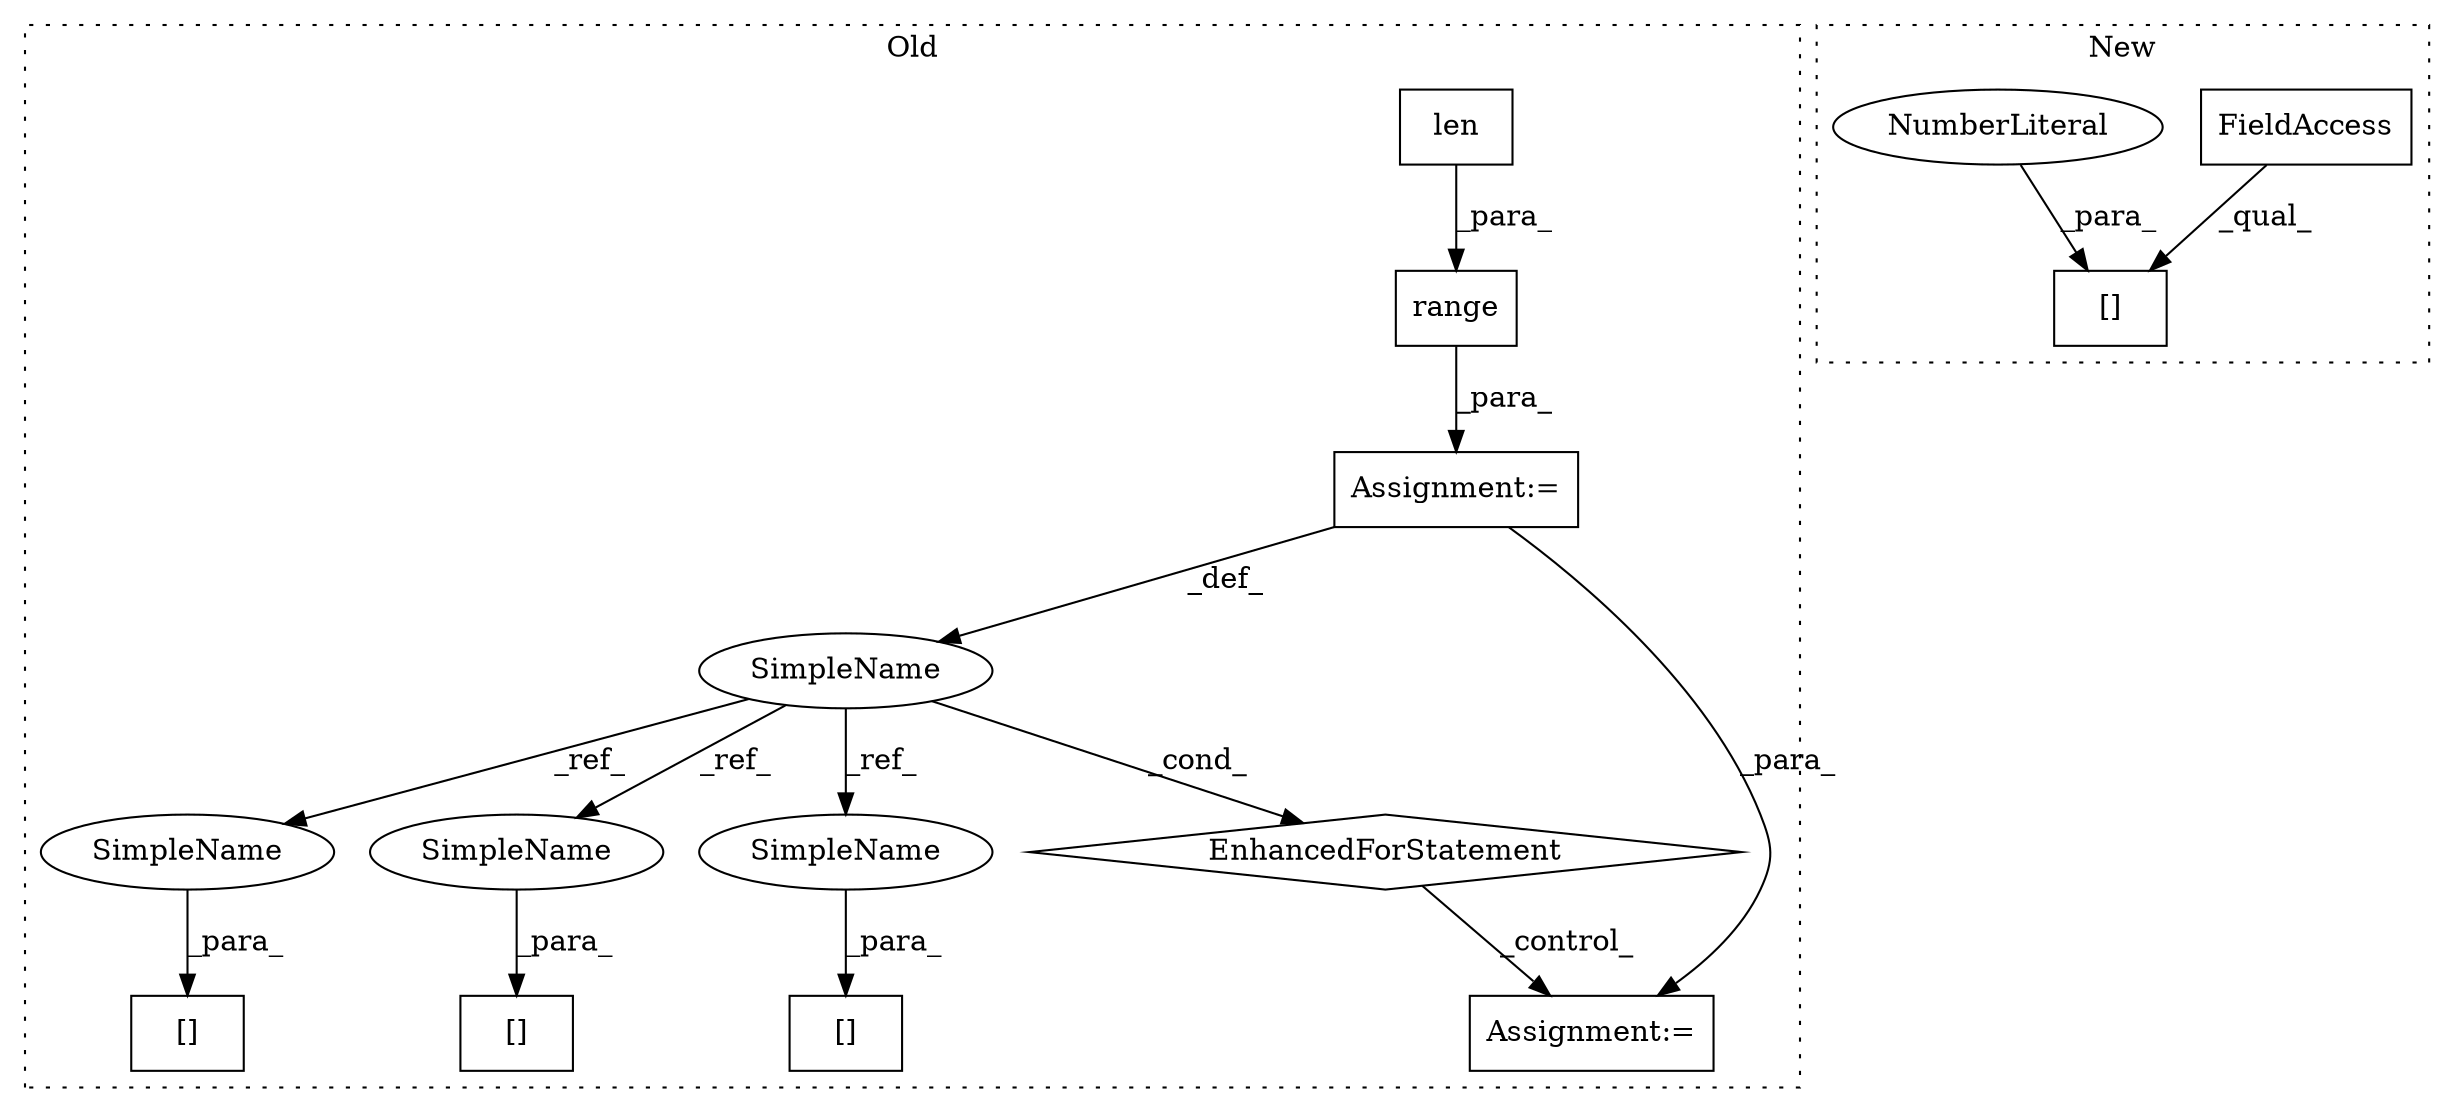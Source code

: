 digraph G {
subgraph cluster0 {
1 [label="range" a="32" s="6765,6785" l="6,1" shape="box"];
3 [label="Assignment:=" a="7" s="6699,6786" l="53,2" shape="box"];
4 [label="EnhancedForStatement" a="70" s="6699,6786" l="53,2" shape="diamond"];
5 [label="[]" a="2" s="6824,6844" l="14,1" shape="box"];
6 [label="SimpleName" a="42" s="6756" l="6" shape="ellipse"];
7 [label="Assignment:=" a="7" s="7411" l="1" shape="box"];
8 [label="[]" a="2" s="6989,7009" l="14,1" shape="box"];
11 [label="len" a="32" s="6771,6784" l="4,1" shape="box"];
12 [label="[]" a="2" s="7160,7182" l="16,1" shape="box"];
13 [label="SimpleName" a="42" s="6838" l="6" shape="ellipse"];
14 [label="SimpleName" a="42" s="7176" l="6" shape="ellipse"];
15 [label="SimpleName" a="42" s="7003" l="6" shape="ellipse"];
label = "Old";
style="dotted";
}
subgraph cluster1 {
2 [label="[]" a="2" s="7474,7495" l="20,1" shape="box"];
9 [label="FieldAccess" a="22" s="7474" l="19" shape="box"];
10 [label="NumberLiteral" a="34" s="7494" l="1" shape="ellipse"];
label = "New";
style="dotted";
}
1 -> 3 [label="_para_"];
3 -> 6 [label="_def_"];
3 -> 7 [label="_para_"];
4 -> 7 [label="_control_"];
6 -> 13 [label="_ref_"];
6 -> 15 [label="_ref_"];
6 -> 4 [label="_cond_"];
6 -> 14 [label="_ref_"];
9 -> 2 [label="_qual_"];
10 -> 2 [label="_para_"];
11 -> 1 [label="_para_"];
13 -> 5 [label="_para_"];
14 -> 12 [label="_para_"];
15 -> 8 [label="_para_"];
}